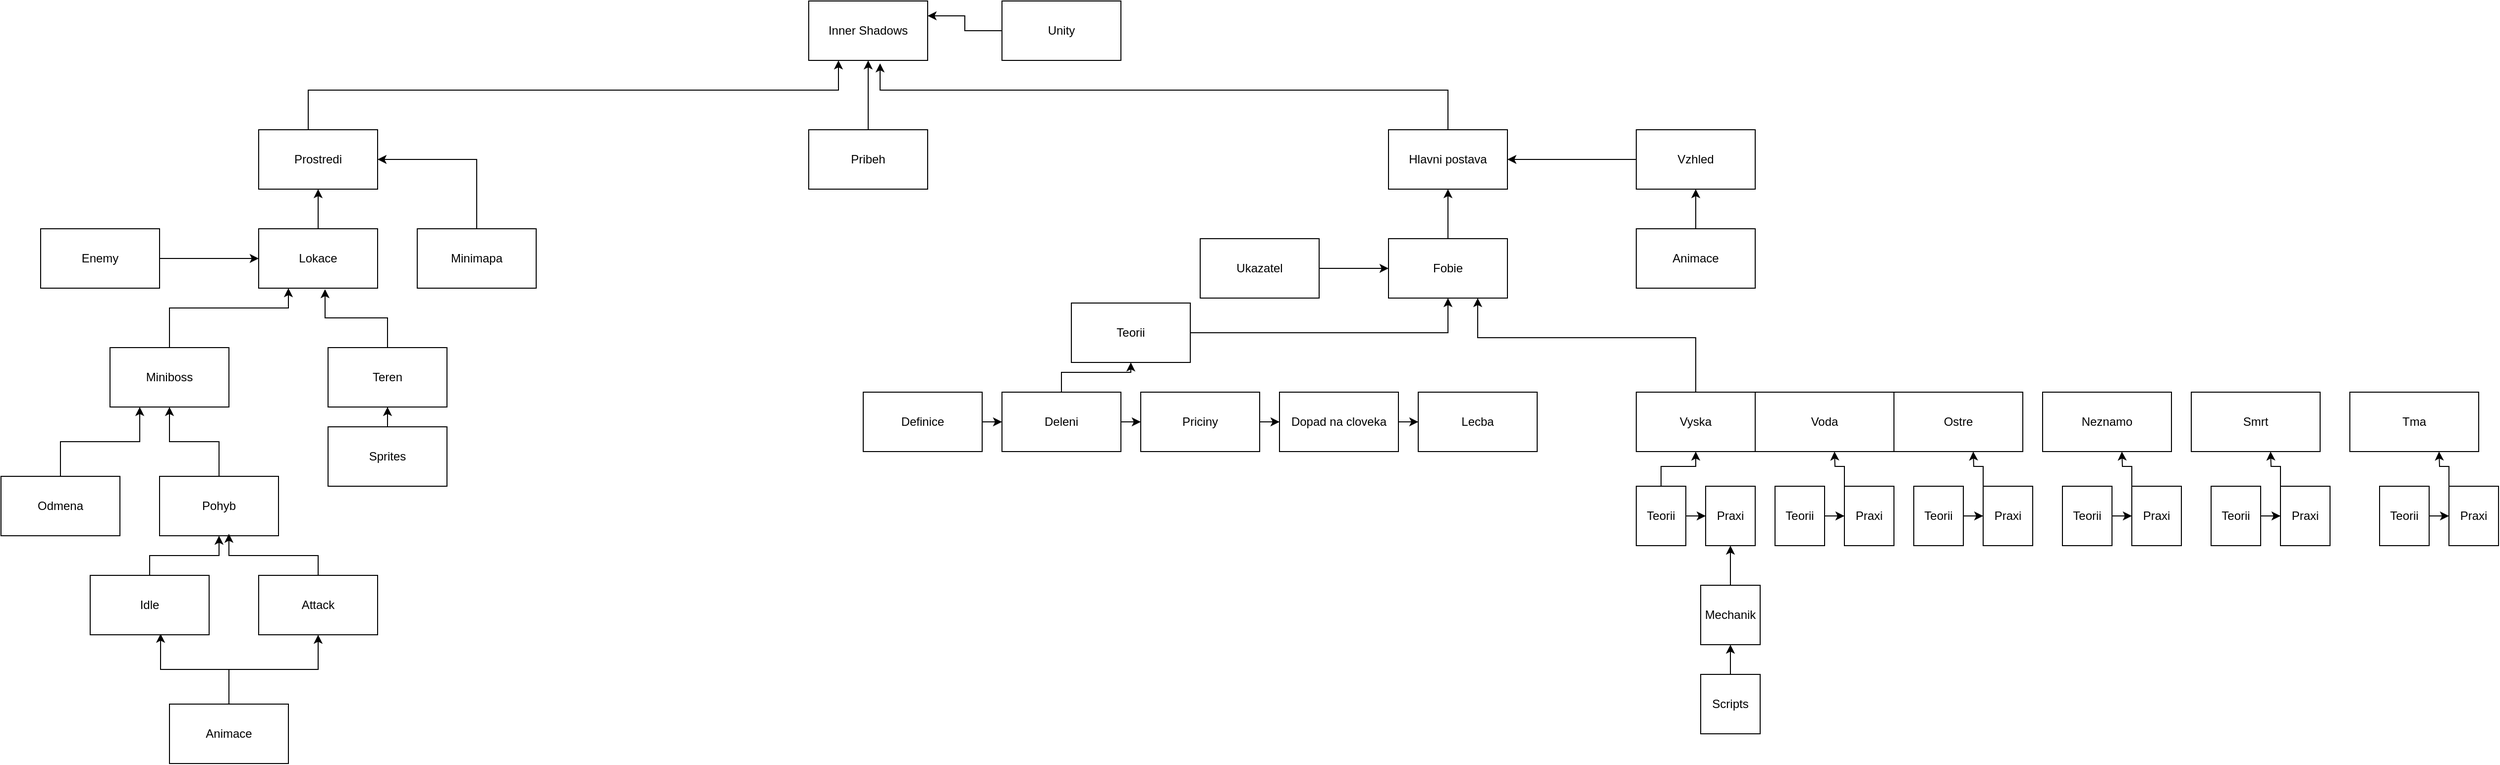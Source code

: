 <mxfile version="23.1.4" type="device">
  <diagram name="Stránka-1" id="DGRwR4AL-4faCpcoXof9">
    <mxGraphModel dx="2441" dy="634" grid="1" gridSize="10" guides="1" tooltips="1" connect="1" arrows="1" fold="1" page="1" pageScale="1" pageWidth="850" pageHeight="1100" math="0" shadow="0">
      <root>
        <mxCell id="0" />
        <mxCell id="1" parent="0" />
        <mxCell id="r8W3zsyfjp_yhBPiSpa3-1" value="Inner Shadows" style="rounded=0;whiteSpace=wrap;html=1;" parent="1" vertex="1">
          <mxGeometry x="365" y="150" width="120" height="60" as="geometry" />
        </mxCell>
        <mxCell id="r8W3zsyfjp_yhBPiSpa3-5" style="edgeStyle=orthogonalEdgeStyle;rounded=0;orthogonalLoop=1;jettySize=auto;html=1;entryX=0.5;entryY=1;entryDx=0;entryDy=0;" parent="1" source="r8W3zsyfjp_yhBPiSpa3-2" target="r8W3zsyfjp_yhBPiSpa3-1" edge="1">
          <mxGeometry relative="1" as="geometry" />
        </mxCell>
        <mxCell id="r8W3zsyfjp_yhBPiSpa3-2" value="Pribeh" style="rounded=0;whiteSpace=wrap;html=1;" parent="1" vertex="1">
          <mxGeometry x="365" y="280" width="120" height="60" as="geometry" />
        </mxCell>
        <mxCell id="r8W3zsyfjp_yhBPiSpa3-3" value="Hlavni postava" style="rounded=0;whiteSpace=wrap;html=1;" parent="1" vertex="1">
          <mxGeometry x="950" y="280" width="120" height="60" as="geometry" />
        </mxCell>
        <mxCell id="r8W3zsyfjp_yhBPiSpa3-7" style="edgeStyle=orthogonalEdgeStyle;rounded=0;orthogonalLoop=1;jettySize=auto;html=1;entryX=0.25;entryY=1;entryDx=0;entryDy=0;" parent="1" source="r8W3zsyfjp_yhBPiSpa3-4" target="r8W3zsyfjp_yhBPiSpa3-1" edge="1">
          <mxGeometry relative="1" as="geometry">
            <Array as="points">
              <mxPoint x="-140" y="240" />
              <mxPoint x="395" y="240" />
            </Array>
          </mxGeometry>
        </mxCell>
        <mxCell id="r8W3zsyfjp_yhBPiSpa3-4" value="Prostredi" style="rounded=0;whiteSpace=wrap;html=1;" parent="1" vertex="1">
          <mxGeometry x="-190" y="280" width="120" height="60" as="geometry" />
        </mxCell>
        <mxCell id="r8W3zsyfjp_yhBPiSpa3-6" style="edgeStyle=orthogonalEdgeStyle;rounded=0;orthogonalLoop=1;jettySize=auto;html=1;entryX=0.6;entryY=1.05;entryDx=0;entryDy=0;entryPerimeter=0;" parent="1" source="r8W3zsyfjp_yhBPiSpa3-3" target="r8W3zsyfjp_yhBPiSpa3-1" edge="1">
          <mxGeometry relative="1" as="geometry">
            <Array as="points">
              <mxPoint x="1010" y="240" />
              <mxPoint x="437" y="240" />
            </Array>
          </mxGeometry>
        </mxCell>
        <mxCell id="r8W3zsyfjp_yhBPiSpa3-9" style="edgeStyle=orthogonalEdgeStyle;rounded=0;orthogonalLoop=1;jettySize=auto;html=1;entryX=0.5;entryY=1;entryDx=0;entryDy=0;" parent="1" source="r8W3zsyfjp_yhBPiSpa3-8" target="r8W3zsyfjp_yhBPiSpa3-4" edge="1">
          <mxGeometry relative="1" as="geometry" />
        </mxCell>
        <mxCell id="r8W3zsyfjp_yhBPiSpa3-8" value="Lokace" style="rounded=0;whiteSpace=wrap;html=1;" parent="1" vertex="1">
          <mxGeometry x="-190" y="380" width="120" height="60" as="geometry" />
        </mxCell>
        <mxCell id="r8W3zsyfjp_yhBPiSpa3-11" style="edgeStyle=orthogonalEdgeStyle;rounded=0;orthogonalLoop=1;jettySize=auto;html=1;entryX=0.25;entryY=1;entryDx=0;entryDy=0;" parent="1" source="r8W3zsyfjp_yhBPiSpa3-10" target="r8W3zsyfjp_yhBPiSpa3-8" edge="1">
          <mxGeometry relative="1" as="geometry">
            <Array as="points">
              <mxPoint x="-280" y="460" />
              <mxPoint x="-160" y="460" />
            </Array>
          </mxGeometry>
        </mxCell>
        <mxCell id="r8W3zsyfjp_yhBPiSpa3-10" value="Miniboss" style="rounded=0;whiteSpace=wrap;html=1;" parent="1" vertex="1">
          <mxGeometry x="-340" y="500" width="120" height="60" as="geometry" />
        </mxCell>
        <mxCell id="r8W3zsyfjp_yhBPiSpa3-12" value="Teren" style="rounded=0;whiteSpace=wrap;html=1;" parent="1" vertex="1">
          <mxGeometry x="-120" y="500" width="120" height="60" as="geometry" />
        </mxCell>
        <mxCell id="r8W3zsyfjp_yhBPiSpa3-13" style="edgeStyle=orthogonalEdgeStyle;rounded=0;orthogonalLoop=1;jettySize=auto;html=1;entryX=0.558;entryY=1.017;entryDx=0;entryDy=0;entryPerimeter=0;" parent="1" source="r8W3zsyfjp_yhBPiSpa3-12" target="r8W3zsyfjp_yhBPiSpa3-8" edge="1">
          <mxGeometry relative="1" as="geometry" />
        </mxCell>
        <mxCell id="r8W3zsyfjp_yhBPiSpa3-15" style="edgeStyle=orthogonalEdgeStyle;rounded=0;orthogonalLoop=1;jettySize=auto;html=1;entryX=1;entryY=0.5;entryDx=0;entryDy=0;" parent="1" source="r8W3zsyfjp_yhBPiSpa3-14" target="r8W3zsyfjp_yhBPiSpa3-4" edge="1">
          <mxGeometry relative="1" as="geometry">
            <Array as="points">
              <mxPoint x="30" y="310" />
            </Array>
          </mxGeometry>
        </mxCell>
        <mxCell id="r8W3zsyfjp_yhBPiSpa3-14" value="Minimapa" style="rounded=0;whiteSpace=wrap;html=1;" parent="1" vertex="1">
          <mxGeometry x="-30" y="380" width="120" height="60" as="geometry" />
        </mxCell>
        <mxCell id="r8W3zsyfjp_yhBPiSpa3-17" style="edgeStyle=orthogonalEdgeStyle;rounded=0;orthogonalLoop=1;jettySize=auto;html=1;entryX=0.25;entryY=1;entryDx=0;entryDy=0;" parent="1" source="r8W3zsyfjp_yhBPiSpa3-16" target="r8W3zsyfjp_yhBPiSpa3-10" edge="1">
          <mxGeometry relative="1" as="geometry" />
        </mxCell>
        <mxCell id="r8W3zsyfjp_yhBPiSpa3-16" value="Odmena" style="rounded=0;whiteSpace=wrap;html=1;" parent="1" vertex="1">
          <mxGeometry x="-450" y="630" width="120" height="60" as="geometry" />
        </mxCell>
        <mxCell id="r8W3zsyfjp_yhBPiSpa3-19" value="" style="edgeStyle=orthogonalEdgeStyle;rounded=0;orthogonalLoop=1;jettySize=auto;html=1;" parent="1" source="r8W3zsyfjp_yhBPiSpa3-18" target="r8W3zsyfjp_yhBPiSpa3-10" edge="1">
          <mxGeometry relative="1" as="geometry" />
        </mxCell>
        <mxCell id="r8W3zsyfjp_yhBPiSpa3-18" value="Pohyb" style="rounded=0;whiteSpace=wrap;html=1;" parent="1" vertex="1">
          <mxGeometry x="-290" y="630" width="120" height="60" as="geometry" />
        </mxCell>
        <mxCell id="r8W3zsyfjp_yhBPiSpa3-22" value="" style="edgeStyle=orthogonalEdgeStyle;rounded=0;orthogonalLoop=1;jettySize=auto;html=1;" parent="1" source="r8W3zsyfjp_yhBPiSpa3-20" target="r8W3zsyfjp_yhBPiSpa3-18" edge="1">
          <mxGeometry relative="1" as="geometry" />
        </mxCell>
        <mxCell id="r8W3zsyfjp_yhBPiSpa3-20" value="Idle" style="rounded=0;whiteSpace=wrap;html=1;" parent="1" vertex="1">
          <mxGeometry x="-360" y="730" width="120" height="60" as="geometry" />
        </mxCell>
        <mxCell id="r8W3zsyfjp_yhBPiSpa3-21" value="Attack" style="rounded=0;whiteSpace=wrap;html=1;" parent="1" vertex="1">
          <mxGeometry x="-190" y="730" width="120" height="60" as="geometry" />
        </mxCell>
        <mxCell id="r8W3zsyfjp_yhBPiSpa3-23" style="edgeStyle=orthogonalEdgeStyle;rounded=0;orthogonalLoop=1;jettySize=auto;html=1;entryX=0.583;entryY=0.967;entryDx=0;entryDy=0;entryPerimeter=0;" parent="1" source="r8W3zsyfjp_yhBPiSpa3-21" target="r8W3zsyfjp_yhBPiSpa3-18" edge="1">
          <mxGeometry relative="1" as="geometry" />
        </mxCell>
        <mxCell id="r8W3zsyfjp_yhBPiSpa3-26" style="edgeStyle=orthogonalEdgeStyle;rounded=0;orthogonalLoop=1;jettySize=auto;html=1;entryX=0.5;entryY=1;entryDx=0;entryDy=0;" parent="1" source="r8W3zsyfjp_yhBPiSpa3-24" target="r8W3zsyfjp_yhBPiSpa3-21" edge="1">
          <mxGeometry relative="1" as="geometry" />
        </mxCell>
        <mxCell id="r8W3zsyfjp_yhBPiSpa3-24" value="Animace" style="rounded=0;whiteSpace=wrap;html=1;" parent="1" vertex="1">
          <mxGeometry x="-280" y="860" width="120" height="60" as="geometry" />
        </mxCell>
        <mxCell id="r8W3zsyfjp_yhBPiSpa3-25" style="edgeStyle=orthogonalEdgeStyle;rounded=0;orthogonalLoop=1;jettySize=auto;html=1;entryX=0.592;entryY=0.983;entryDx=0;entryDy=0;entryPerimeter=0;" parent="1" source="r8W3zsyfjp_yhBPiSpa3-24" target="r8W3zsyfjp_yhBPiSpa3-20" edge="1">
          <mxGeometry relative="1" as="geometry" />
        </mxCell>
        <mxCell id="r8W3zsyfjp_yhBPiSpa3-28" value="" style="edgeStyle=orthogonalEdgeStyle;rounded=0;orthogonalLoop=1;jettySize=auto;html=1;" parent="1" source="r8W3zsyfjp_yhBPiSpa3-27" target="r8W3zsyfjp_yhBPiSpa3-3" edge="1">
          <mxGeometry relative="1" as="geometry" />
        </mxCell>
        <mxCell id="r8W3zsyfjp_yhBPiSpa3-27" value="Vzhled" style="rounded=0;whiteSpace=wrap;html=1;" parent="1" vertex="1">
          <mxGeometry x="1200" y="280" width="120" height="60" as="geometry" />
        </mxCell>
        <mxCell id="r8W3zsyfjp_yhBPiSpa3-30" value="" style="edgeStyle=orthogonalEdgeStyle;rounded=0;orthogonalLoop=1;jettySize=auto;html=1;" parent="1" source="r8W3zsyfjp_yhBPiSpa3-29" target="r8W3zsyfjp_yhBPiSpa3-27" edge="1">
          <mxGeometry relative="1" as="geometry" />
        </mxCell>
        <mxCell id="r8W3zsyfjp_yhBPiSpa3-29" value="Animace" style="rounded=0;whiteSpace=wrap;html=1;" parent="1" vertex="1">
          <mxGeometry x="1200" y="380" width="120" height="60" as="geometry" />
        </mxCell>
        <mxCell id="r8W3zsyfjp_yhBPiSpa3-32" value="" style="edgeStyle=orthogonalEdgeStyle;rounded=0;orthogonalLoop=1;jettySize=auto;html=1;" parent="1" source="r8W3zsyfjp_yhBPiSpa3-31" target="r8W3zsyfjp_yhBPiSpa3-3" edge="1">
          <mxGeometry relative="1" as="geometry" />
        </mxCell>
        <mxCell id="r8W3zsyfjp_yhBPiSpa3-31" value="Fobie" style="rounded=0;whiteSpace=wrap;html=1;" parent="1" vertex="1">
          <mxGeometry x="950" y="390" width="120" height="60" as="geometry" />
        </mxCell>
        <mxCell id="r8W3zsyfjp_yhBPiSpa3-34" value="" style="edgeStyle=orthogonalEdgeStyle;rounded=0;orthogonalLoop=1;jettySize=auto;html=1;" parent="1" source="r8W3zsyfjp_yhBPiSpa3-33" target="r8W3zsyfjp_yhBPiSpa3-31" edge="1">
          <mxGeometry relative="1" as="geometry" />
        </mxCell>
        <mxCell id="r8W3zsyfjp_yhBPiSpa3-33" value="Teorii" style="rounded=0;whiteSpace=wrap;html=1;" parent="1" vertex="1">
          <mxGeometry x="630" y="455" width="120" height="60" as="geometry" />
        </mxCell>
        <mxCell id="r8W3zsyfjp_yhBPiSpa3-40" style="edgeStyle=orthogonalEdgeStyle;rounded=0;orthogonalLoop=1;jettySize=auto;html=1;" parent="1" source="r8W3zsyfjp_yhBPiSpa3-35" target="r8W3zsyfjp_yhBPiSpa3-36" edge="1">
          <mxGeometry relative="1" as="geometry" />
        </mxCell>
        <mxCell id="r8W3zsyfjp_yhBPiSpa3-35" value="Definice" style="rounded=0;whiteSpace=wrap;html=1;" parent="1" vertex="1">
          <mxGeometry x="420" y="545" width="120" height="60" as="geometry" />
        </mxCell>
        <mxCell id="r8W3zsyfjp_yhBPiSpa3-41" style="edgeStyle=orthogonalEdgeStyle;rounded=0;orthogonalLoop=1;jettySize=auto;html=1;" parent="1" source="r8W3zsyfjp_yhBPiSpa3-36" target="r8W3zsyfjp_yhBPiSpa3-38" edge="1">
          <mxGeometry relative="1" as="geometry" />
        </mxCell>
        <mxCell id="r8W3zsyfjp_yhBPiSpa3-44" style="edgeStyle=orthogonalEdgeStyle;rounded=0;orthogonalLoop=1;jettySize=auto;html=1;" parent="1" source="r8W3zsyfjp_yhBPiSpa3-36" target="r8W3zsyfjp_yhBPiSpa3-33" edge="1">
          <mxGeometry relative="1" as="geometry" />
        </mxCell>
        <mxCell id="r8W3zsyfjp_yhBPiSpa3-36" value="Deleni" style="rounded=0;whiteSpace=wrap;html=1;" parent="1" vertex="1">
          <mxGeometry x="560" y="545" width="120" height="60" as="geometry" />
        </mxCell>
        <mxCell id="r8W3zsyfjp_yhBPiSpa3-43" style="edgeStyle=orthogonalEdgeStyle;rounded=0;orthogonalLoop=1;jettySize=auto;html=1;" parent="1" source="r8W3zsyfjp_yhBPiSpa3-37" target="r8W3zsyfjp_yhBPiSpa3-39" edge="1">
          <mxGeometry relative="1" as="geometry" />
        </mxCell>
        <mxCell id="r8W3zsyfjp_yhBPiSpa3-37" value="Dopad na cloveka" style="rounded=0;whiteSpace=wrap;html=1;" parent="1" vertex="1">
          <mxGeometry x="840" y="545" width="120" height="60" as="geometry" />
        </mxCell>
        <mxCell id="r8W3zsyfjp_yhBPiSpa3-42" style="edgeStyle=orthogonalEdgeStyle;rounded=0;orthogonalLoop=1;jettySize=auto;html=1;" parent="1" source="r8W3zsyfjp_yhBPiSpa3-38" target="r8W3zsyfjp_yhBPiSpa3-37" edge="1">
          <mxGeometry relative="1" as="geometry" />
        </mxCell>
        <mxCell id="r8W3zsyfjp_yhBPiSpa3-38" value="Priciny" style="rounded=0;whiteSpace=wrap;html=1;" parent="1" vertex="1">
          <mxGeometry x="700" y="545" width="120" height="60" as="geometry" />
        </mxCell>
        <mxCell id="r8W3zsyfjp_yhBPiSpa3-39" value="Lecba" style="rounded=0;whiteSpace=wrap;html=1;" parent="1" vertex="1">
          <mxGeometry x="980" y="545" width="120" height="60" as="geometry" />
        </mxCell>
        <mxCell id="r8W3zsyfjp_yhBPiSpa3-49" value="Neznamo" style="rounded=0;whiteSpace=wrap;html=1;" parent="1" vertex="1">
          <mxGeometry x="1610" y="545" width="130" height="60" as="geometry" />
        </mxCell>
        <mxCell id="r8W3zsyfjp_yhBPiSpa3-50" value="Smrt" style="rounded=0;whiteSpace=wrap;html=1;" parent="1" vertex="1">
          <mxGeometry x="1760" y="545" width="130" height="60" as="geometry" />
        </mxCell>
        <mxCell id="r8W3zsyfjp_yhBPiSpa3-51" value="Ostre" style="rounded=0;whiteSpace=wrap;html=1;" parent="1" vertex="1">
          <mxGeometry x="1460" y="545" width="130" height="60" as="geometry" />
        </mxCell>
        <mxCell id="r8W3zsyfjp_yhBPiSpa3-52" value="Voda" style="rounded=0;whiteSpace=wrap;html=1;" parent="1" vertex="1">
          <mxGeometry x="1320" y="545" width="140" height="60" as="geometry" />
        </mxCell>
        <mxCell id="r8W3zsyfjp_yhBPiSpa3-56" style="edgeStyle=orthogonalEdgeStyle;rounded=0;orthogonalLoop=1;jettySize=auto;html=1;entryX=0.75;entryY=1;entryDx=0;entryDy=0;" parent="1" source="r8W3zsyfjp_yhBPiSpa3-53" target="r8W3zsyfjp_yhBPiSpa3-31" edge="1">
          <mxGeometry relative="1" as="geometry">
            <Array as="points">
              <mxPoint x="1260" y="490" />
              <mxPoint x="1040" y="490" />
            </Array>
          </mxGeometry>
        </mxCell>
        <mxCell id="r8W3zsyfjp_yhBPiSpa3-53" value="Vyska" style="rounded=0;whiteSpace=wrap;html=1;" parent="1" vertex="1">
          <mxGeometry x="1200" y="545" width="120" height="60" as="geometry" />
        </mxCell>
        <mxCell id="r8W3zsyfjp_yhBPiSpa3-55" value="Tma" style="rounded=0;whiteSpace=wrap;html=1;" parent="1" vertex="1">
          <mxGeometry x="1920" y="545" width="130" height="60" as="geometry" />
        </mxCell>
        <mxCell id="r8W3zsyfjp_yhBPiSpa3-63" style="edgeStyle=orthogonalEdgeStyle;rounded=0;orthogonalLoop=1;jettySize=auto;html=1;entryX=0;entryY=0.5;entryDx=0;entryDy=0;" parent="1" source="r8W3zsyfjp_yhBPiSpa3-57" target="r8W3zsyfjp_yhBPiSpa3-58" edge="1">
          <mxGeometry relative="1" as="geometry" />
        </mxCell>
        <mxCell id="r8W3zsyfjp_yhBPiSpa3-64" style="edgeStyle=orthogonalEdgeStyle;rounded=0;orthogonalLoop=1;jettySize=auto;html=1;" parent="1" source="r8W3zsyfjp_yhBPiSpa3-57" target="r8W3zsyfjp_yhBPiSpa3-53" edge="1">
          <mxGeometry relative="1" as="geometry" />
        </mxCell>
        <mxCell id="r8W3zsyfjp_yhBPiSpa3-57" value="Teorii" style="rounded=0;whiteSpace=wrap;html=1;" parent="1" vertex="1">
          <mxGeometry x="1200" y="640" width="50" height="60" as="geometry" />
        </mxCell>
        <mxCell id="r8W3zsyfjp_yhBPiSpa3-58" value="Praxi" style="rounded=0;whiteSpace=wrap;html=1;" parent="1" vertex="1">
          <mxGeometry x="1270" y="640" width="50" height="60" as="geometry" />
        </mxCell>
        <mxCell id="r8W3zsyfjp_yhBPiSpa3-69" style="edgeStyle=orthogonalEdgeStyle;rounded=0;orthogonalLoop=1;jettySize=auto;html=1;entryX=0;entryY=0.5;entryDx=0;entryDy=0;" parent="1" source="r8W3zsyfjp_yhBPiSpa3-71" target="r8W3zsyfjp_yhBPiSpa3-72" edge="1">
          <mxGeometry relative="1" as="geometry" />
        </mxCell>
        <mxCell id="r8W3zsyfjp_yhBPiSpa3-70" style="edgeStyle=orthogonalEdgeStyle;rounded=0;orthogonalLoop=1;jettySize=auto;html=1;" parent="1" source="r8W3zsyfjp_yhBPiSpa3-71" edge="1">
          <mxGeometry relative="1" as="geometry">
            <mxPoint x="1400" y="605" as="targetPoint" />
          </mxGeometry>
        </mxCell>
        <mxCell id="r8W3zsyfjp_yhBPiSpa3-71" value="Teorii" style="rounded=0;whiteSpace=wrap;html=1;" parent="1" vertex="1">
          <mxGeometry x="1340" y="640" width="50" height="60" as="geometry" />
        </mxCell>
        <mxCell id="r8W3zsyfjp_yhBPiSpa3-72" value="Praxi" style="rounded=0;whiteSpace=wrap;html=1;" parent="1" vertex="1">
          <mxGeometry x="1410" y="640" width="50" height="60" as="geometry" />
        </mxCell>
        <mxCell id="r8W3zsyfjp_yhBPiSpa3-73" style="edgeStyle=orthogonalEdgeStyle;rounded=0;orthogonalLoop=1;jettySize=auto;html=1;entryX=0;entryY=0.5;entryDx=0;entryDy=0;" parent="1" source="r8W3zsyfjp_yhBPiSpa3-75" target="r8W3zsyfjp_yhBPiSpa3-76" edge="1">
          <mxGeometry relative="1" as="geometry" />
        </mxCell>
        <mxCell id="r8W3zsyfjp_yhBPiSpa3-74" style="edgeStyle=orthogonalEdgeStyle;rounded=0;orthogonalLoop=1;jettySize=auto;html=1;" parent="1" source="r8W3zsyfjp_yhBPiSpa3-75" edge="1">
          <mxGeometry relative="1" as="geometry">
            <mxPoint x="1540" y="605" as="targetPoint" />
          </mxGeometry>
        </mxCell>
        <mxCell id="r8W3zsyfjp_yhBPiSpa3-75" value="Teorii" style="rounded=0;whiteSpace=wrap;html=1;" parent="1" vertex="1">
          <mxGeometry x="1480" y="640" width="50" height="60" as="geometry" />
        </mxCell>
        <mxCell id="r8W3zsyfjp_yhBPiSpa3-76" value="Praxi" style="rounded=0;whiteSpace=wrap;html=1;" parent="1" vertex="1">
          <mxGeometry x="1550" y="640" width="50" height="60" as="geometry" />
        </mxCell>
        <mxCell id="r8W3zsyfjp_yhBPiSpa3-77" style="edgeStyle=orthogonalEdgeStyle;rounded=0;orthogonalLoop=1;jettySize=auto;html=1;entryX=0;entryY=0.5;entryDx=0;entryDy=0;" parent="1" source="r8W3zsyfjp_yhBPiSpa3-79" target="r8W3zsyfjp_yhBPiSpa3-80" edge="1">
          <mxGeometry relative="1" as="geometry" />
        </mxCell>
        <mxCell id="r8W3zsyfjp_yhBPiSpa3-78" style="edgeStyle=orthogonalEdgeStyle;rounded=0;orthogonalLoop=1;jettySize=auto;html=1;" parent="1" source="r8W3zsyfjp_yhBPiSpa3-79" edge="1">
          <mxGeometry relative="1" as="geometry">
            <mxPoint x="1690" y="605" as="targetPoint" />
          </mxGeometry>
        </mxCell>
        <mxCell id="r8W3zsyfjp_yhBPiSpa3-79" value="Teorii" style="rounded=0;whiteSpace=wrap;html=1;" parent="1" vertex="1">
          <mxGeometry x="1630" y="640" width="50" height="60" as="geometry" />
        </mxCell>
        <mxCell id="r8W3zsyfjp_yhBPiSpa3-80" value="Praxi" style="rounded=0;whiteSpace=wrap;html=1;" parent="1" vertex="1">
          <mxGeometry x="1700" y="640" width="50" height="60" as="geometry" />
        </mxCell>
        <mxCell id="r8W3zsyfjp_yhBPiSpa3-81" style="edgeStyle=orthogonalEdgeStyle;rounded=0;orthogonalLoop=1;jettySize=auto;html=1;entryX=0;entryY=0.5;entryDx=0;entryDy=0;" parent="1" source="r8W3zsyfjp_yhBPiSpa3-83" target="r8W3zsyfjp_yhBPiSpa3-84" edge="1">
          <mxGeometry relative="1" as="geometry" />
        </mxCell>
        <mxCell id="r8W3zsyfjp_yhBPiSpa3-82" style="edgeStyle=orthogonalEdgeStyle;rounded=0;orthogonalLoop=1;jettySize=auto;html=1;" parent="1" source="r8W3zsyfjp_yhBPiSpa3-83" edge="1">
          <mxGeometry relative="1" as="geometry">
            <mxPoint x="1840" y="605" as="targetPoint" />
          </mxGeometry>
        </mxCell>
        <mxCell id="r8W3zsyfjp_yhBPiSpa3-83" value="Teorii" style="rounded=0;whiteSpace=wrap;html=1;" parent="1" vertex="1">
          <mxGeometry x="1780" y="640" width="50" height="60" as="geometry" />
        </mxCell>
        <mxCell id="r8W3zsyfjp_yhBPiSpa3-84" value="Praxi" style="rounded=0;whiteSpace=wrap;html=1;" parent="1" vertex="1">
          <mxGeometry x="1850" y="640" width="50" height="60" as="geometry" />
        </mxCell>
        <mxCell id="r8W3zsyfjp_yhBPiSpa3-85" style="edgeStyle=orthogonalEdgeStyle;rounded=0;orthogonalLoop=1;jettySize=auto;html=1;entryX=0;entryY=0.5;entryDx=0;entryDy=0;" parent="1" source="r8W3zsyfjp_yhBPiSpa3-87" target="r8W3zsyfjp_yhBPiSpa3-88" edge="1">
          <mxGeometry relative="1" as="geometry" />
        </mxCell>
        <mxCell id="r8W3zsyfjp_yhBPiSpa3-86" style="edgeStyle=orthogonalEdgeStyle;rounded=0;orthogonalLoop=1;jettySize=auto;html=1;" parent="1" source="r8W3zsyfjp_yhBPiSpa3-87" edge="1">
          <mxGeometry relative="1" as="geometry">
            <mxPoint x="2010" y="605" as="targetPoint" />
          </mxGeometry>
        </mxCell>
        <mxCell id="r8W3zsyfjp_yhBPiSpa3-87" value="Teorii" style="rounded=0;whiteSpace=wrap;html=1;" parent="1" vertex="1">
          <mxGeometry x="1950" y="640" width="50" height="60" as="geometry" />
        </mxCell>
        <mxCell id="r8W3zsyfjp_yhBPiSpa3-88" value="Praxi" style="rounded=0;whiteSpace=wrap;html=1;" parent="1" vertex="1">
          <mxGeometry x="2020" y="640" width="50" height="60" as="geometry" />
        </mxCell>
        <mxCell id="r8W3zsyfjp_yhBPiSpa3-93" value="" style="edgeStyle=orthogonalEdgeStyle;rounded=0;orthogonalLoop=1;jettySize=auto;html=1;" parent="1" source="r8W3zsyfjp_yhBPiSpa3-89" target="r8W3zsyfjp_yhBPiSpa3-58" edge="1">
          <mxGeometry relative="1" as="geometry" />
        </mxCell>
        <mxCell id="r8W3zsyfjp_yhBPiSpa3-89" value="Mechanik" style="rounded=0;whiteSpace=wrap;html=1;" parent="1" vertex="1">
          <mxGeometry x="1265" y="740" width="60" height="60" as="geometry" />
        </mxCell>
        <mxCell id="r8W3zsyfjp_yhBPiSpa3-92" value="" style="edgeStyle=orthogonalEdgeStyle;rounded=0;orthogonalLoop=1;jettySize=auto;html=1;" parent="1" source="r8W3zsyfjp_yhBPiSpa3-90" target="r8W3zsyfjp_yhBPiSpa3-31" edge="1">
          <mxGeometry relative="1" as="geometry" />
        </mxCell>
        <mxCell id="r8W3zsyfjp_yhBPiSpa3-90" value="Ukazatel" style="rounded=0;whiteSpace=wrap;html=1;" parent="1" vertex="1">
          <mxGeometry x="760" y="390" width="120" height="60" as="geometry" />
        </mxCell>
        <mxCell id="r8W3zsyfjp_yhBPiSpa3-95" value="" style="edgeStyle=orthogonalEdgeStyle;rounded=0;orthogonalLoop=1;jettySize=auto;html=1;" parent="1" source="r8W3zsyfjp_yhBPiSpa3-94" target="r8W3zsyfjp_yhBPiSpa3-89" edge="1">
          <mxGeometry relative="1" as="geometry" />
        </mxCell>
        <mxCell id="r8W3zsyfjp_yhBPiSpa3-94" value="Scripts" style="rounded=0;whiteSpace=wrap;html=1;" parent="1" vertex="1">
          <mxGeometry x="1265" y="830" width="60" height="60" as="geometry" />
        </mxCell>
        <mxCell id="r8W3zsyfjp_yhBPiSpa3-97" value="" style="edgeStyle=orthogonalEdgeStyle;rounded=0;orthogonalLoop=1;jettySize=auto;html=1;" parent="1" source="r8W3zsyfjp_yhBPiSpa3-96" target="r8W3zsyfjp_yhBPiSpa3-12" edge="1">
          <mxGeometry relative="1" as="geometry" />
        </mxCell>
        <mxCell id="r8W3zsyfjp_yhBPiSpa3-96" value="Sprites" style="rounded=0;whiteSpace=wrap;html=1;" parent="1" vertex="1">
          <mxGeometry x="-120" y="580" width="120" height="60" as="geometry" />
        </mxCell>
        <mxCell id="9HTQriI4gmnuGaCnm2jj-3" style="edgeStyle=orthogonalEdgeStyle;rounded=0;orthogonalLoop=1;jettySize=auto;html=1;entryX=0;entryY=0.5;entryDx=0;entryDy=0;" edge="1" parent="1" source="9HTQriI4gmnuGaCnm2jj-1" target="r8W3zsyfjp_yhBPiSpa3-8">
          <mxGeometry relative="1" as="geometry" />
        </mxCell>
        <mxCell id="9HTQriI4gmnuGaCnm2jj-1" value="Enemy" style="rounded=0;whiteSpace=wrap;html=1;" vertex="1" parent="1">
          <mxGeometry x="-410" y="380" width="120" height="60" as="geometry" />
        </mxCell>
        <mxCell id="9HTQriI4gmnuGaCnm2jj-5" style="edgeStyle=orthogonalEdgeStyle;rounded=0;orthogonalLoop=1;jettySize=auto;html=1;entryX=1;entryY=0.25;entryDx=0;entryDy=0;" edge="1" parent="1" source="9HTQriI4gmnuGaCnm2jj-4" target="r8W3zsyfjp_yhBPiSpa3-1">
          <mxGeometry relative="1" as="geometry" />
        </mxCell>
        <mxCell id="9HTQriI4gmnuGaCnm2jj-4" value="Unity" style="rounded=0;whiteSpace=wrap;html=1;" vertex="1" parent="1">
          <mxGeometry x="560" y="150" width="120" height="60" as="geometry" />
        </mxCell>
      </root>
    </mxGraphModel>
  </diagram>
</mxfile>
